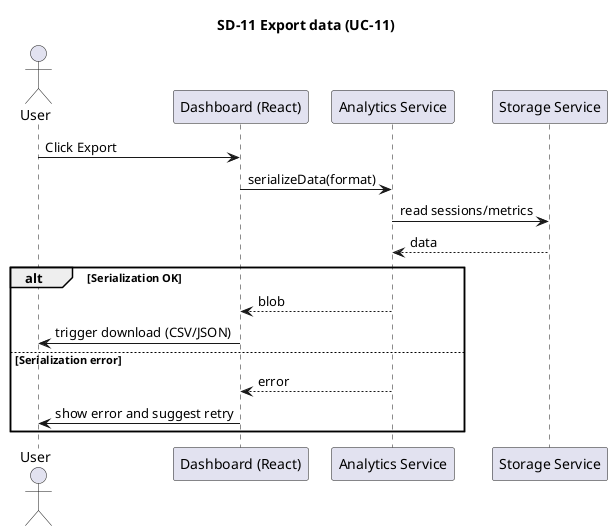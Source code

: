 @startuml
title SD-11 Export data (UC-11)
actor User
participant "Dashboard (React)" as Dashboard
participant "Analytics Service" as Analytics
participant "Storage Service" as Storage

User -> Dashboard: Click Export
Dashboard -> Analytics: serializeData(format)
Analytics -> Storage: read sessions/metrics
Storage --> Analytics: data
alt Serialization OK
  Analytics --> Dashboard: blob
  Dashboard -> User: trigger download (CSV/JSON)
else Serialization error
  Analytics --> Dashboard: error
  Dashboard -> User: show error and suggest retry
end
@enduml

